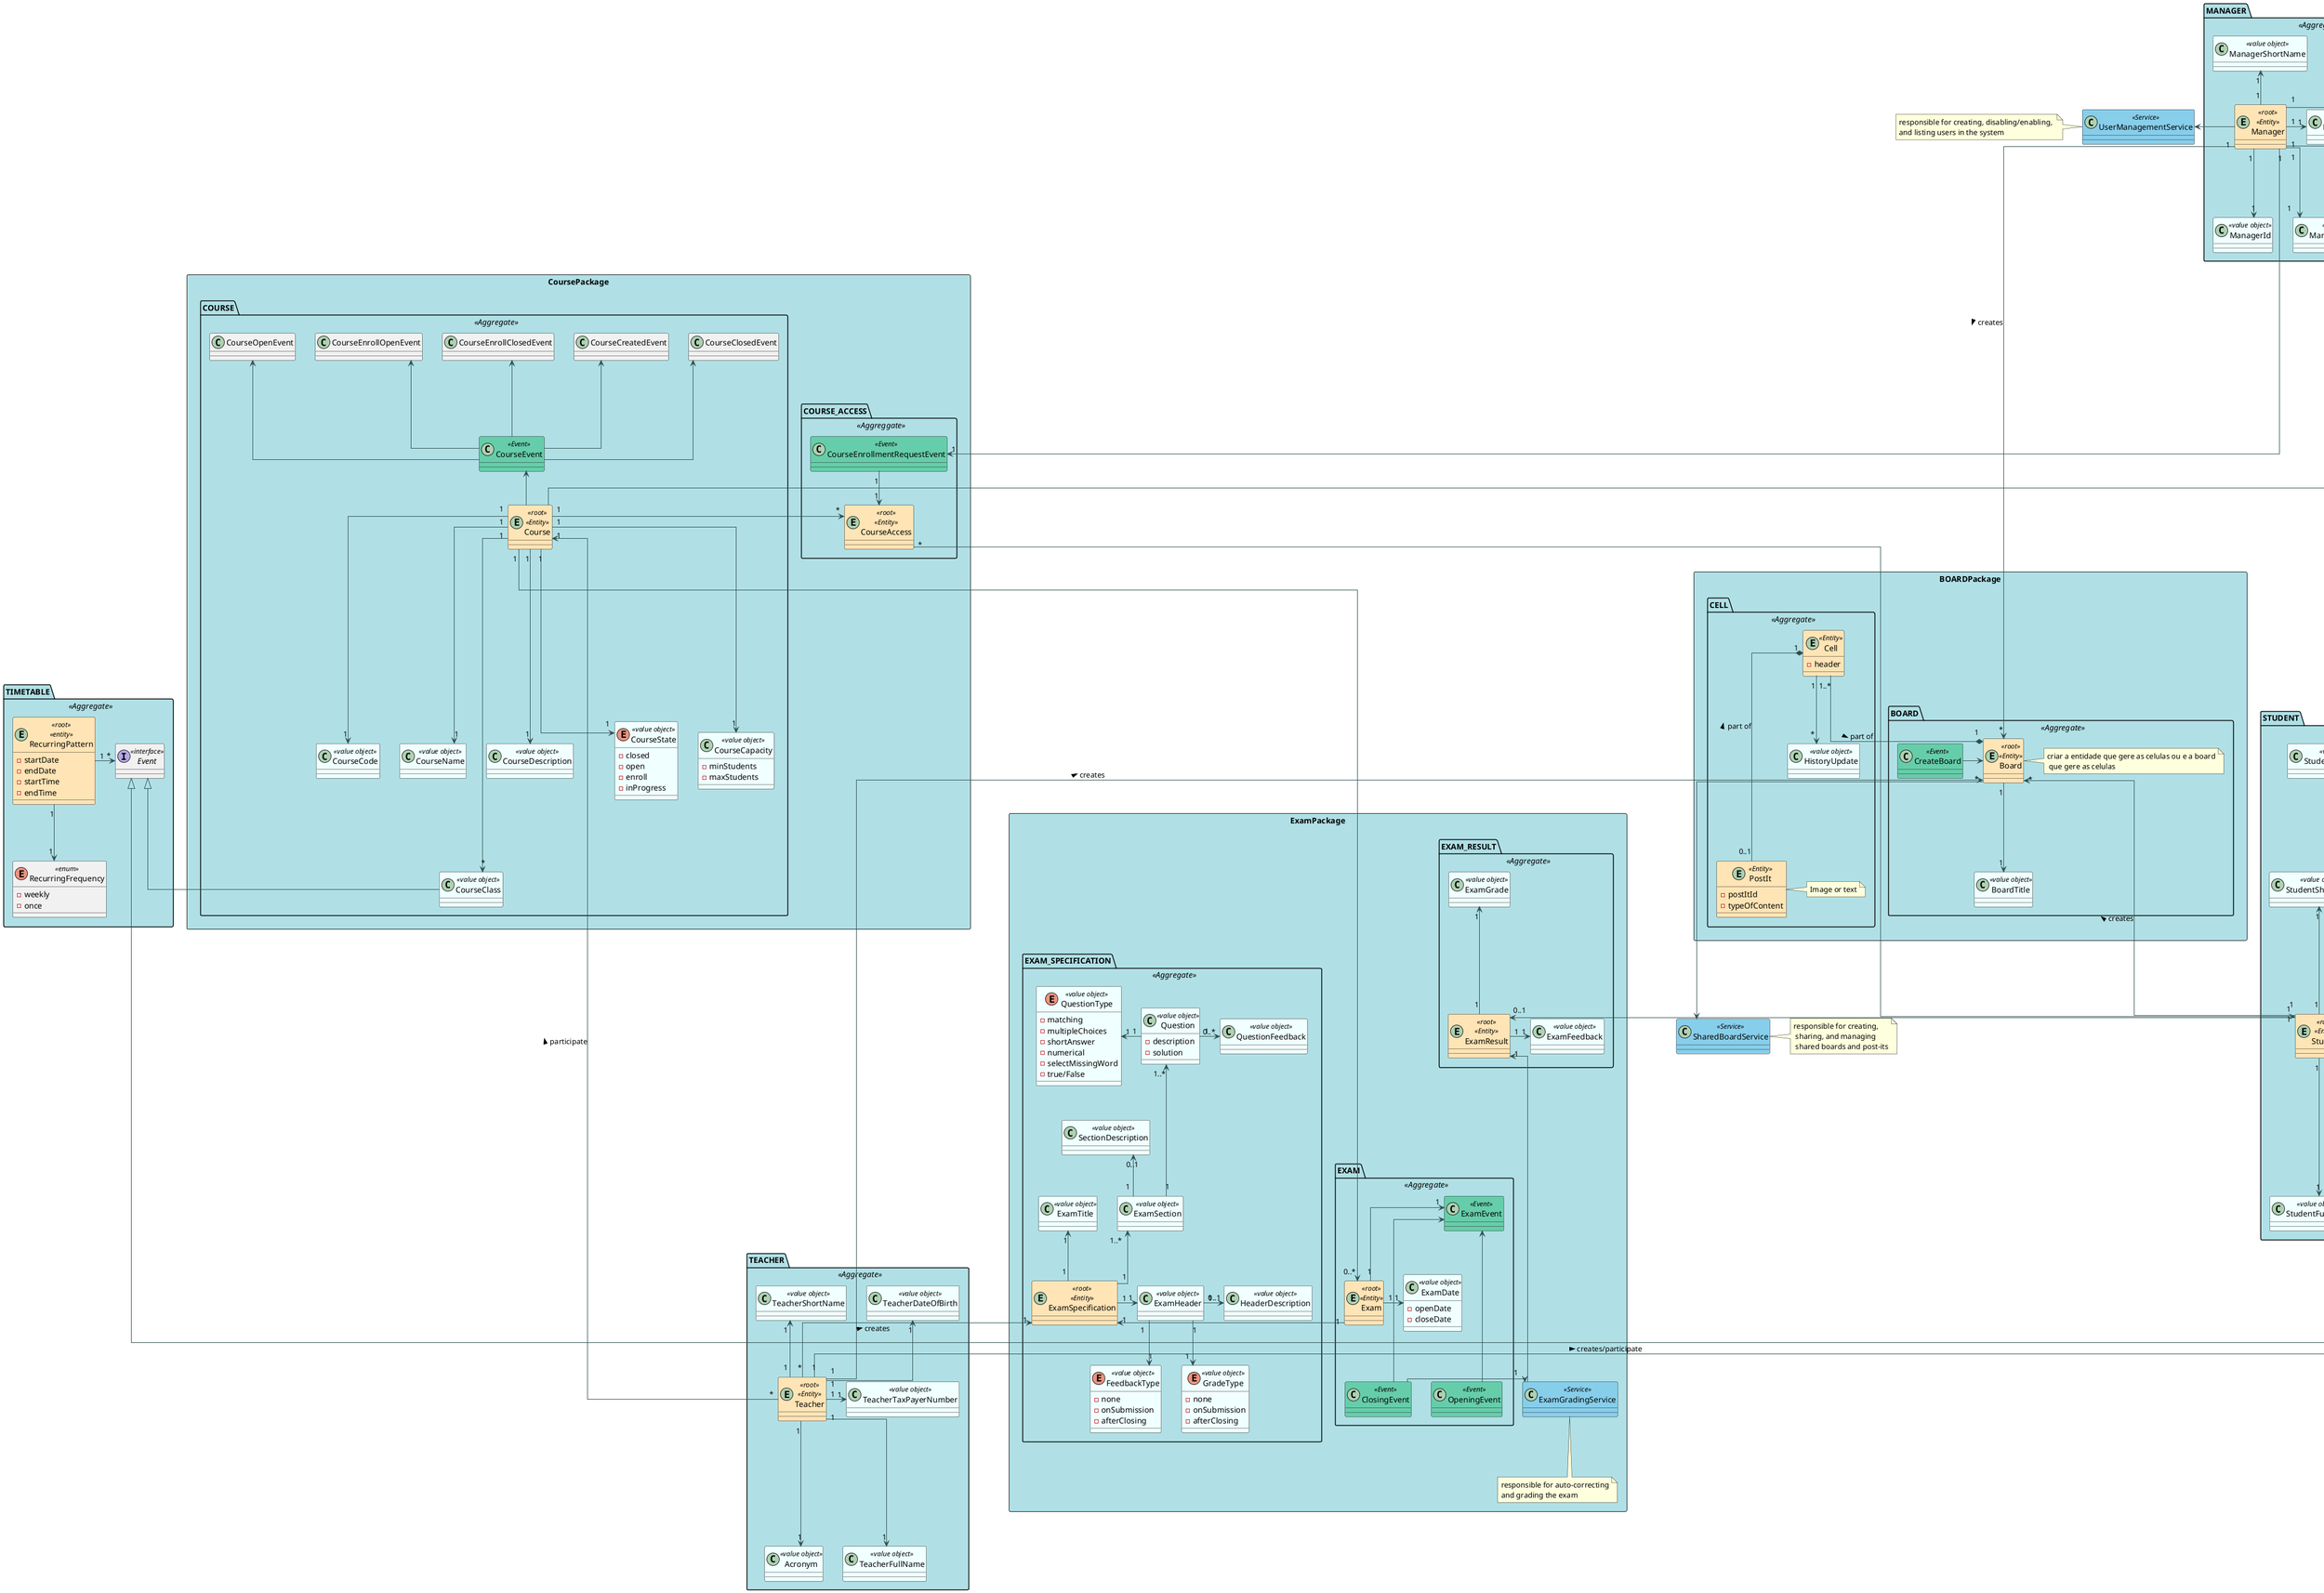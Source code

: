     @startuml

  skinparam linetype ortho
  skinparam Shadowing False

  skinparam class {
        BackgroundColor<<Entity>> Moccasin
        BackgroundColor<<value object>> Azure
        BackgroundColor<<Event>> MediumAquaMarine
        BackgroundColor<<Service>> SkyBlue
        ArrowColor DarkSlateGrey
    }

    skinparam package {
        BackgroundColor PowderBlue
        packageLayout grid
        packageColumn 2
    }

  package TEACHER <<Aggregate>> {
      entity Teacher <<root>> <<Entity>>

      class Acronym <<value object>> 

      class TeacherFullName <<value object>> 

      class TeacherShortName <<value object>> 

      class TeacherDateOfBirth <<value object>> 

      class TeacherTaxPayerNumber <<value object>> 

  Teacher "1" -down--> "1" Acronym
  Teacher "1" -down--> "1" TeacherFullName
  Teacher "1" -up-> "1" TeacherShortName
  Teacher "1" -up-> "1" TeacherDateOfBirth
  Teacher "1" -> "1" TeacherTaxPayerNumber

  }

  package MANAGER <<Aggregate>> {
      entity Manager <<root>> <<Entity>>

      class ManagerId <<value object>> 

      class ManagerFullName <<value object>> 

      class ManagerShortName <<value object>> 

      class ManagerDateOfBirth <<value object>> 

      class ManagerTaxPayerNumber <<value object>> 

      Manager "1" -down--> "1" ManagerId
      Manager "1" -down--> "1" ManagerFullName
      Manager "1" -up-> "1" ManagerShortName
      Manager "1" -up-> "1" ManagerDateOfBirth
      Manager "1" -> "1" ManagerTaxPayerNumber
  }

  package STUDENT <<Aggregate>> {
      entity Student <<root>> <<Entity>>

      class MecanographicNumber <<value object>> 

      class StudentFullName <<value object>> 

      class StudentShortName <<value object>> 

      class StudentDateOfBirth <<value object>> 

      class StudentTaxPayerNumber <<value object>> 

      Student "1" -down--> "1" MecanographicNumber
      Student "1" ---> "1" StudentFullName
      Student "1" -up-> "1" StudentShortName
      Student "1" -up--> "1" StudentDateOfBirth
      Student "1" -> "1" StudentTaxPayerNumber
  }

      package TIMETABLE <<Aggregate>> {
          interface Event <<interface>>

          entity RecurringPattern <<root>> <<entity>>{
              - startDate
              - endDate
              - startTime
              - endTime
          }

          enum RecurringFrequency <<enum>>{
            - weekly
            - once
          }

          RecurringPattern "1" --> "1" RecurringFrequency
          RecurringPattern "1" -> "*" Event
      }

  package CoursePackage <<Rectangle>> {
      package COURSE <<Aggregate>> {
          entity Course <<root>> <<Entity>>

          class CourseCode <<value object>>

          class CourseName <<value object>>

          class CourseDescription <<value object>>

          class CourseClass <<value object>>

          enum CourseState <<value object>>{
              - closed
              - open
              - enroll
              - inProgress
          }

          class CourseCapacity <<value object>> {
              -minStudents
              -maxStudents
          }

          class CourseEvent <<Event>>

          class CourseClosedEvent
          class CourseOpenEvent
          class CourseEnrollOpenEvent
          class CourseEnrollClosedEvent
          class CourseCreatedEvent

          Course "1" -down--> "1" CourseCode
          Course "1" -down--> "1" CourseName
          Course "1" -down--> "1" CourseState
          Course "1" -down--> "1" CourseDescription
          Course "1" -down--> "1" CourseCapacity
          Course -up-> CourseEvent
          Course "1" ----> "*" CourseClass
          CourseEvent -up--> CourseClosedEvent
          CourseEvent -up--> CourseOpenEvent
          CourseEvent -up--> CourseEnrollOpenEvent
          CourseEvent -up--> CourseEnrollClosedEvent
          CourseEvent -up--> CourseCreatedEvent
          CourseClass -up-|> Event
      }

      package COURSE_ACCESS <<Aggreggate>>{
          entity CourseAccess <<root>> <<Entity>>
          CourseAccess "*" -down----> "1" Student
          Course "1" -> "*" CourseAccess

          class CourseEnrollmentRequestEvent <<Event>>
          CourseAccess "1" <-up- "1" CourseEnrollmentRequestEvent
          Manager "1" -down-----> "1" CourseEnrollmentRequestEvent
      }

      Teacher "*" -up> "1" Course : participate >
      'Teacher "1" -> "1" Course : in charge of >
  }

  package ExamPackage <<Rectangle>> {
      package EXAM_SPECIFICATION <<Aggregate>> {
          entity ExamSpecification <<root>> <<Entity>>
          class ExamTitle <<value object>>
          class HeaderDescription <<value object>>
          class ExamHeader <<value object>>
          class ExamSection <<value object>>
          class SectionDescription <<value object>>

          class Question <<value object>> {
              -description
              -solution
          }

          class QuestionFeedback <<value object>>

          enum QuestionType <<value object>> {
              - matching
              - multipleChoices
              - shortAnswer
              - numerical
              - selectMissingWord
              - true/False
          }

          enum FeedbackType <<value object>> {
              - none
              - onSubmission
              - afterClosing
          }

          enum GradeType <<value object>> {
              - none
              - onSubmission
              - afterClosing
          }
      }

      package EXAM <<Aggregate>> {
          entity Exam <<root>> <<Entity>>

          class ExamDate <<value object>> {
              -openDate
              -closeDate
          }

          class ExamEvent <<Event>>
          class OpeningEvent <<Event>>
          class ClosingEvent <<Event>>
      }

      package EXAM_RESULT <<Aggregate>> {
          entity ExamResult <<root>> <<Entity>>

          class ExamGrade <<value object>>
          class ExamFeedback <<value object>>
      }

      class ExamGradingService <<Service>>

      ExamSpecification "1" -up-> "1" ExamTitle
      ExamSpecification "1" -right--> "1" ExamHeader

      ExamHeader "1" -right--> "0..1" HeaderDescription
      ExamHeader "1" -down-> "1" FeedbackType
      ExamHeader "1" -down-> "1" GradeType

      ExamSpecification "1" -up-> "1..*" ExamSection

      ExamSection "1" -up-> "0..1" SectionDescription
      ExamSection "1" -up--> "1..*" Question

      Question "1" -up> "1" QuestionType
      Question "1" -> "0..*" QuestionFeedback

      Exam "1" -down> "1" ExamSpecification
      /' curso liga se a exame '/
      Exam "1" -> "1" ExamDate
      OpeningEvent -up--> ExamEvent
      ClosingEvent -up--> ExamEvent
      Exam "1" -up-> "1" ExamEvent
      ExamGradingService "1" -up----> "1" ExamResult

      ExamResult "1" -up-> "1" ExamGrade
      ExamResult "1" -> "1" ExamFeedback

      Course "1" -> "0..*" Exam

      ClosingEvent -> ExamGradingService
      note bottom: responsible for auto-correcting\nand grading the exam

      Student "1" -right-> "0..1" ExamResult
      Teacher "*" -u-> "1" ExamSpecification : creates >
  }

  package BOARDPackage <<Rectangle>> {
  package BOARD <<Aggregate>> {

      entity Board <<root>> <<Entity>>
      note right: criar a entidade que gere as celulas ou e a board\n que gere as celulas

      class BoardTitle <<value object>>

      class CreateBoard <<Event>>
  }

  package CELL <<Aggregate>> {
      entity Cell <<Entity>>{
              -header
          }

          class HistoryUpdate <<value object>> 

          entity PostIt <<Entity>> {
              - postItId
              - typeOfContent
          }
          note right: Image or text
  }

    Cell "1" --> "*" HistoryUpdate
    Board "1" --> "1" BoardTitle
    Board "1" *-up- "1..*" Cell : part of <
    Cell "1"  *--- "0..1" PostIt : part of <

    CreateBoard -> Board

    Student "1" -up--> "*" Board : creates >
    Teacher "1" -up--> "*" Board : creates >
    Manager "1" -> "*" Board : creates >

  }

  package MEETING <<Aggregate>> {

      entity Meeting <<root>> <<Entity>>

      class MeetingInfo <<value object>>{
          -admin
      }

      class Time <<value object>> 

      class Duration <<value object>> 

      class ScheduleMeeting <<Event>>

      class AcceptMeeting <<Event>>

      class RejectMeeting <<Event>>

      class CancelsMeeting <<Event>>

      Meeting "1" --> "1" Time
      Meeting "1" --> "1" Duration
      Meeting "1" --> "1" MeetingInfo
      Meeting "1" -up-> "1" ScheduleMeeting
      CancelsMeeting "1" -down-> "1" Meeting
      AcceptMeeting "1" -down-> "1" Meeting
      RejectMeeting "1" -down-> "1" Meeting

      Student "1" -> "*" Meeting : creates/participate >
      Teacher "1" -> "*" Meeting : creates/participate  >
      Manager "1" -> "*" Meeting : creates/participate >

      Meeting -up|> Event
  }


  class UserManagementService <<Service>>
  Manager --left> UserManagementService
  note left: responsible for creating, disabling/enabling, \nand listing users in the system

  class CourseManagementService <<Service>>
  Course -> CourseManagementService
  note right: responsible for enrolling students in a course,\n either by bulk import or by individual request

  class SharedBoardService <<Service>>
  Board -down--> SharedBoardService
  note right :responsible for creating,\n sharing, and managing\n shared boards and post-its

  class MeetingService <<Service>>
  Meeting -> MeetingService
  note right :responsible for managing\n meetings between users
@enduml
